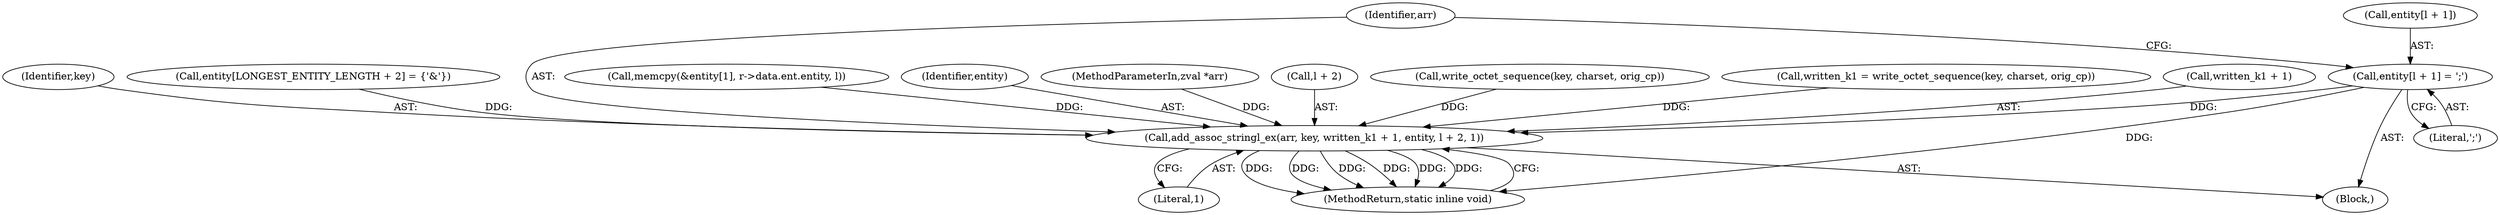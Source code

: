 digraph "0_php-src_0da8b8b801f9276359262f1ef8274c7812d3dfda?w=1_12@array" {
"1000151" [label="(Call,entity[l + 1] = ';')"];
"1000158" [label="(Call,add_assoc_stringl_ex(arr, key, written_k1 + 1, entity, l + 2, 1))"];
"1000160" [label="(Identifier,key)"];
"1000113" [label="(Call,entity[LONGEST_ENTITY_LENGTH + 2] = {'&'})"];
"1000151" [label="(Call,entity[l + 1] = ';')"];
"1000157" [label="(Literal,';')"];
"1000159" [label="(Identifier,arr)"];
"1000138" [label="(Call,memcpy(&entity[1], r->data.ent.entity, l))"];
"1000152" [label="(Call,entity[l + 1])"];
"1000158" [label="(Call,add_assoc_stringl_ex(arr, key, written_k1 + 1, entity, l + 2, 1))"];
"1000164" [label="(Identifier,entity)"];
"1000106" [label="(MethodParameterIn,zval *arr)"];
"1000165" [label="(Call,l + 2)"];
"1000168" [label="(Literal,1)"];
"1000118" [label="(Call,write_octet_sequence(key, charset, orig_cp))"];
"1000116" [label="(Call,written_k1 = write_octet_sequence(key, charset, orig_cp))"];
"1000161" [label="(Call,written_k1 + 1)"];
"1000342" [label="(MethodReturn,static inline void)"];
"1000127" [label="(Block,)"];
"1000151" -> "1000127"  [label="AST: "];
"1000151" -> "1000157"  [label="CFG: "];
"1000152" -> "1000151"  [label="AST: "];
"1000157" -> "1000151"  [label="AST: "];
"1000159" -> "1000151"  [label="CFG: "];
"1000151" -> "1000342"  [label="DDG: "];
"1000151" -> "1000158"  [label="DDG: "];
"1000158" -> "1000127"  [label="AST: "];
"1000158" -> "1000168"  [label="CFG: "];
"1000159" -> "1000158"  [label="AST: "];
"1000160" -> "1000158"  [label="AST: "];
"1000161" -> "1000158"  [label="AST: "];
"1000164" -> "1000158"  [label="AST: "];
"1000165" -> "1000158"  [label="AST: "];
"1000168" -> "1000158"  [label="AST: "];
"1000342" -> "1000158"  [label="CFG: "];
"1000158" -> "1000342"  [label="DDG: "];
"1000158" -> "1000342"  [label="DDG: "];
"1000158" -> "1000342"  [label="DDG: "];
"1000158" -> "1000342"  [label="DDG: "];
"1000158" -> "1000342"  [label="DDG: "];
"1000158" -> "1000342"  [label="DDG: "];
"1000106" -> "1000158"  [label="DDG: "];
"1000118" -> "1000158"  [label="DDG: "];
"1000116" -> "1000158"  [label="DDG: "];
"1000113" -> "1000158"  [label="DDG: "];
"1000138" -> "1000158"  [label="DDG: "];
}
